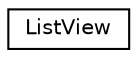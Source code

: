 digraph G
{
  edge [fontname="Helvetica",fontsize="10",labelfontname="Helvetica",labelfontsize="10"];
  node [fontname="Helvetica",fontsize="10",shape=record];
  rankdir=LR;
  Node1 [label="ListView",height=0.2,width=0.4,color="black", fillcolor="white", style="filled",URL="$interface_list_view.html",tooltip="The class creates all the neccessary labels for list view for all the items."];
}
